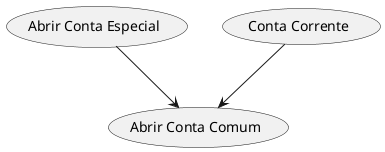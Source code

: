 @startuml
  (Abrir Conta Especial) --> (Abrir Conta Comum)
  (Conta Corrente) --> (Abrir Conta Comum)
  
@enduml